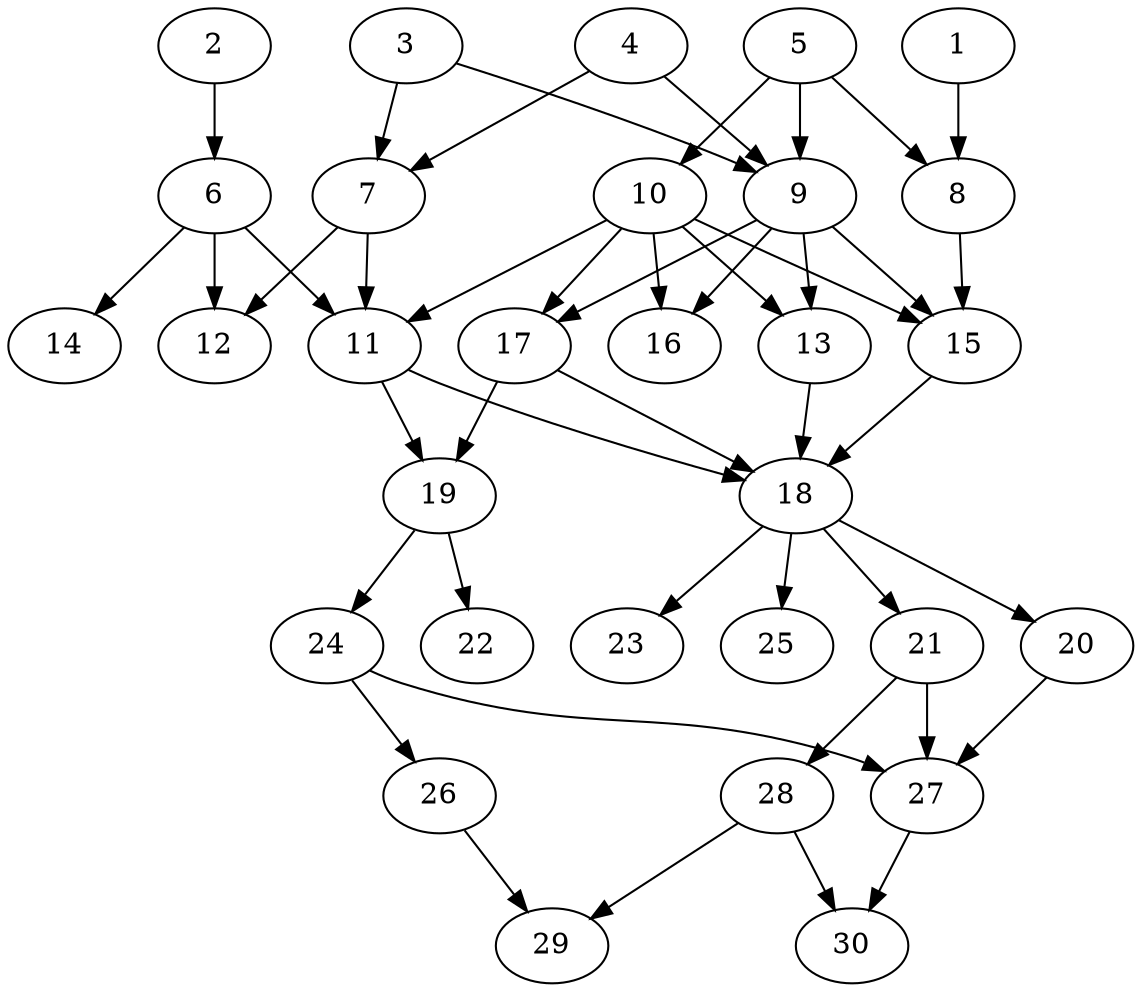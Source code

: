 // DAG automatically generated by daggen at Thu Oct  3 14:04:18 2019
// ./daggen --dot -n 30 --ccr 0.4 --fat 0.5 --regular 0.5 --density 0.5 --mindata 5242880 --maxdata 52428800 
digraph G {
  1 [size="44922880", alpha="0.15", expect_size="17969152"] 
  1 -> 8 [size ="17969152"]
  2 [size="61388800", alpha="0.16", expect_size="24555520"] 
  2 -> 6 [size ="24555520"]
  3 [size="60129280", alpha="0.14", expect_size="24051712"] 
  3 -> 7 [size ="24051712"]
  3 -> 9 [size ="24051712"]
  4 [size="60321280", alpha="0.02", expect_size="24128512"] 
  4 -> 7 [size ="24128512"]
  4 -> 9 [size ="24128512"]
  5 [size="35095040", alpha="0.19", expect_size="14038016"] 
  5 -> 8 [size ="14038016"]
  5 -> 9 [size ="14038016"]
  5 -> 10 [size ="14038016"]
  6 [size="81520640", alpha="0.05", expect_size="32608256"] 
  6 -> 11 [size ="32608256"]
  6 -> 12 [size ="32608256"]
  6 -> 14 [size ="32608256"]
  7 [size="130106880", alpha="0.02", expect_size="52042752"] 
  7 -> 11 [size ="52042752"]
  7 -> 12 [size ="52042752"]
  8 [size="117399040", alpha="0.16", expect_size="46959616"] 
  8 -> 15 [size ="46959616"]
  9 [size="81200640", alpha="0.14", expect_size="32480256"] 
  9 -> 13 [size ="32480256"]
  9 -> 15 [size ="32480256"]
  9 -> 16 [size ="32480256"]
  9 -> 17 [size ="32480256"]
  10 [size="92160000", alpha="0.20", expect_size="36864000"] 
  10 -> 11 [size ="36864000"]
  10 -> 13 [size ="36864000"]
  10 -> 15 [size ="36864000"]
  10 -> 16 [size ="36864000"]
  10 -> 17 [size ="36864000"]
  11 [size="24808960", alpha="0.10", expect_size="9923584"] 
  11 -> 18 [size ="9923584"]
  11 -> 19 [size ="9923584"]
  12 [size="111569920", alpha="0.01", expect_size="44627968"] 
  13 [size="86812160", alpha="0.10", expect_size="34724864"] 
  13 -> 18 [size ="34724864"]
  14 [size="50385920", alpha="0.00", expect_size="20154368"] 
  15 [size="64616960", alpha="0.06", expect_size="25846784"] 
  15 -> 18 [size ="25846784"]
  16 [size="57512960", alpha="0.12", expect_size="23005184"] 
  17 [size="84467200", alpha="0.10", expect_size="33786880"] 
  17 -> 18 [size ="33786880"]
  17 -> 19 [size ="33786880"]
  18 [size="97809920", alpha="0.19", expect_size="39123968"] 
  18 -> 20 [size ="39123968"]
  18 -> 21 [size ="39123968"]
  18 -> 23 [size ="39123968"]
  18 -> 25 [size ="39123968"]
  19 [size="72314880", alpha="0.20", expect_size="28925952"] 
  19 -> 22 [size ="28925952"]
  19 -> 24 [size ="28925952"]
  20 [size="37598720", alpha="0.16", expect_size="15039488"] 
  20 -> 27 [size ="15039488"]
  21 [size="37002240", alpha="0.17", expect_size="14800896"] 
  21 -> 27 [size ="14800896"]
  21 -> 28 [size ="14800896"]
  22 [size="95155200", alpha="0.06", expect_size="38062080"] 
  23 [size="100160000", alpha="0.03", expect_size="40064000"] 
  24 [size="41840640", alpha="0.08", expect_size="16736256"] 
  24 -> 26 [size ="16736256"]
  24 -> 27 [size ="16736256"]
  25 [size="44177920", alpha="0.17", expect_size="17671168"] 
  26 [size="79738880", alpha="0.18", expect_size="31895552"] 
  26 -> 29 [size ="31895552"]
  27 [size="33927680", alpha="0.18", expect_size="13571072"] 
  27 -> 30 [size ="13571072"]
  28 [size="90900480", alpha="0.16", expect_size="36360192"] 
  28 -> 29 [size ="36360192"]
  28 -> 30 [size ="36360192"]
  29 [size="83599360", alpha="0.06", expect_size="33439744"] 
  30 [size="82803200", alpha="0.09", expect_size="33121280"] 
}
